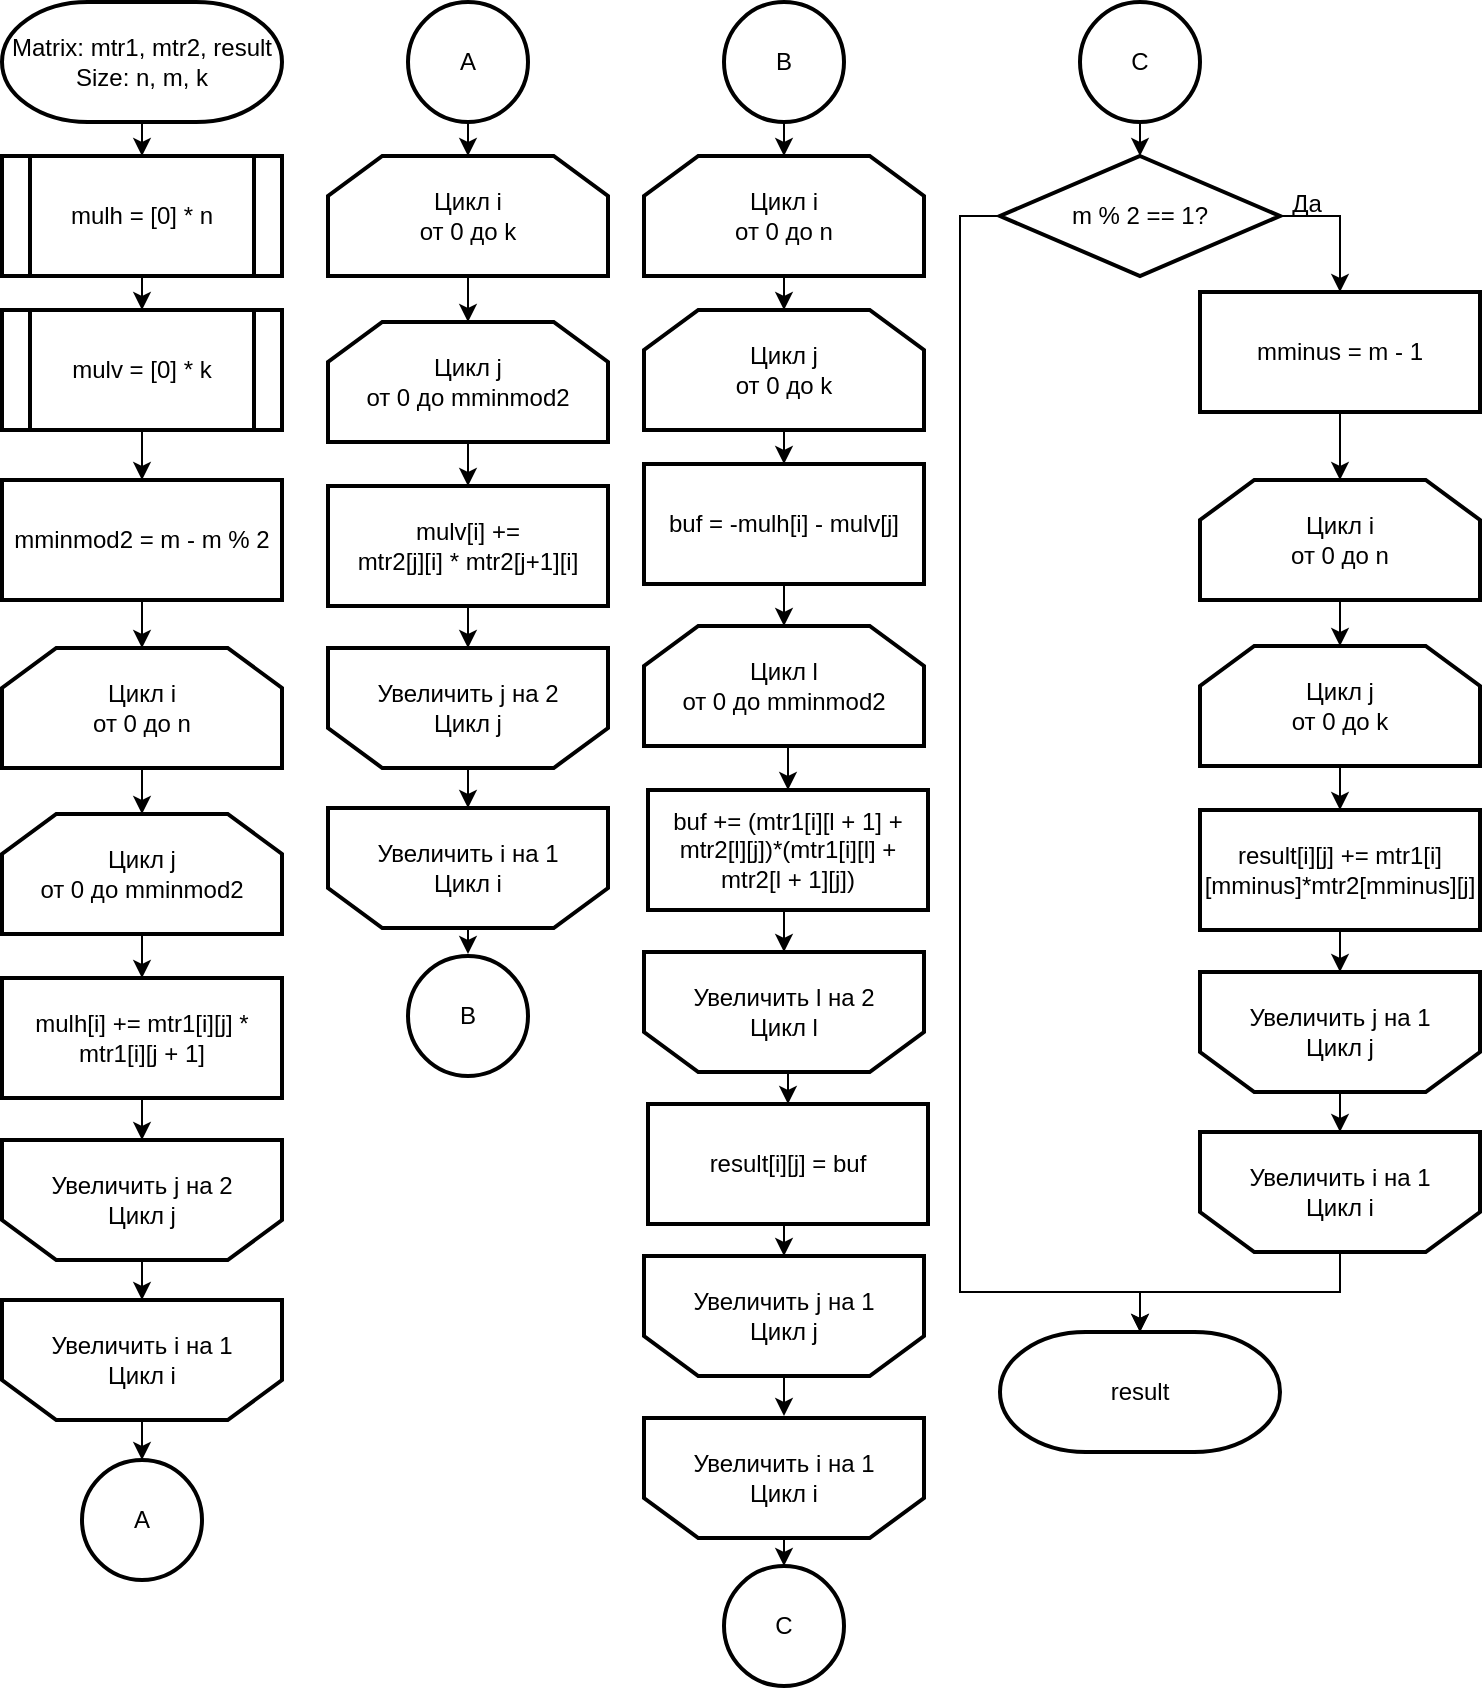 <mxfile version="13.7.6" type="device"><diagram id="QKXoRdTwavApaU0LGdrI" name="Page-1"><mxGraphModel dx="1590" dy="868" grid="0" gridSize="10" guides="1" tooltips="1" connect="1" arrows="1" fold="1" page="1" pageScale="1" pageWidth="827" pageHeight="1169" math="0" shadow="0"><root><mxCell id="0"/><mxCell id="1" parent="0"/><mxCell id="QOlLYADcT2vbqiE25ksJ-1" style="edgeStyle=orthogonalEdgeStyle;rounded=0;orthogonalLoop=1;jettySize=auto;html=1;exitX=0.5;exitY=1;exitDx=0;exitDy=0;exitPerimeter=0;entryX=0.5;entryY=0;entryDx=0;entryDy=0;" edge="1" parent="1" source="QOlLYADcT2vbqiE25ksJ-2"><mxGeometry relative="1" as="geometry"><mxPoint x="113" y="90" as="targetPoint"/></mxGeometry></mxCell><mxCell id="QOlLYADcT2vbqiE25ksJ-2" value="Matrix: mtr1, mtr2, result&lt;br&gt;Size: n, m, k" style="strokeWidth=2;html=1;shape=mxgraph.flowchart.terminator;whiteSpace=wrap;" vertex="1" parent="1"><mxGeometry x="43" y="13" width="140" height="60" as="geometry"/></mxCell><mxCell id="QOlLYADcT2vbqiE25ksJ-3" style="edgeStyle=orthogonalEdgeStyle;rounded=0;orthogonalLoop=1;jettySize=auto;html=1;exitX=0.5;exitY=1;exitDx=0;exitDy=0;exitPerimeter=0;entryX=0.5;entryY=0;entryDx=0;entryDy=0;entryPerimeter=0;" edge="1" parent="1" target="QOlLYADcT2vbqiE25ksJ-7"><mxGeometry relative="1" as="geometry"><mxPoint x="113" y="397" as="sourcePoint"/></mxGeometry></mxCell><mxCell id="QOlLYADcT2vbqiE25ksJ-4" value="Цикл i&lt;br&gt;от 0 до n" style="strokeWidth=2;html=1;shape=stencil(rZVNb4MwDIZ/Ta5VIFpXjlPWnapeetg5pe6ICgkKWbv9+6W4aHwMxrxKHPBreB9sbIUJWWWqBBZzowpg4pnF8cbaMggbXWgfwnCbYWLJMbxgmKwwVFUJqUftrJxW+xwwU3lnT3DRB39z0CYDh65izfhTeOZ6CZlaY4KJtqbqZFr5YKa0Ce/yDzTjiwfEfN5ijMpAKMCD66jf5W1RYPELmRTNI+0IpG5FDfc30uvfSRGNtKZ0r8+KZsK2hLr4gsc9XLKayduReAm1OlIvm60jVDfCEzIoYwso5F6lpzdn383hx68s1XW5B4kmXdgztIau16upBjQOuTYth8d/O/QaeAeLJcGC39mBUgblb6S5rWBiaIM+mIhaHRkjIY/WwcR8HXWe4zkyNroDg1rFc60WvgA=);whiteSpace=wrap;" vertex="1" parent="1"><mxGeometry x="43" y="336" width="140" height="60" as="geometry"/></mxCell><mxCell id="QOlLYADcT2vbqiE25ksJ-5" style="edgeStyle=orthogonalEdgeStyle;rounded=0;orthogonalLoop=1;jettySize=auto;html=1;exitX=0.5;exitY=0;exitDx=0;exitDy=0;exitPerimeter=0;entryX=0.5;entryY=0;entryDx=0;entryDy=0;entryPerimeter=0;" edge="1" parent="1" source="QOlLYADcT2vbqiE25ksJ-6"><mxGeometry relative="1" as="geometry"><mxPoint x="113" y="742" as="targetPoint"/></mxGeometry></mxCell><mxCell id="QOlLYADcT2vbqiE25ksJ-6" value="&lt;span style=&quot;background-color: rgb(255 , 255 , 255)&quot;&gt;Увеличить i на 1&lt;/span&gt;&lt;br&gt;&lt;span style=&quot;background-color: rgb(255 , 255 , 255)&quot;&gt;Цикл i&lt;/span&gt;" style="strokeWidth=2;html=1;shape=stencil(rZVNb4MwDIZ/Ta5VIFpXjlPWnapeetg5pe6ICgkKWbv9+6W4aHwMxrxKHPBreB9sbIUJWWWqBBZzowpg4pnF8cbaMggbXWgfwnCbYWLJMbxgmKwwVFUJqUftrJxW+xwwU3lnT3DRB39z0CYDh65izfhTeOZ6CZlaY4KJtqbqZFr5YKa0Ce/yDzTjiwfEfN5ijMpAKMCD66jf5W1RYPELmRTNI+0IpG5FDfc30uvfSRGNtKZ0r8+KZsK2hLr4gsc9XLKayduReAm1OlIvm60jVDfCEzIoYwso5F6lpzdn383hx68s1XW5B4kmXdgztIau16upBjQOuTYth8d/O/QaeAeLJcGC39mBUgblb6S5rWBiaIM+mIhaHRkjIY/WwcR8HXWe4zkyNroDg1rFc60WvgA=);whiteSpace=wrap;flipV=1;" vertex="1" parent="1"><mxGeometry x="43" y="662" width="140" height="60" as="geometry"/></mxCell><mxCell id="QOlLYADcT2vbqiE25ksJ-7" value="Цикл j&lt;br&gt;от 0 до mminmod2" style="strokeWidth=2;html=1;shape=stencil(rZVNb4MwDIZ/Ta5VIFpXjlPWnapeetg5pe6ICgkKWbv9+6W4aHwMxrxKHPBreB9sbIUJWWWqBBZzowpg4pnF8cbaMggbXWgfwnCbYWLJMbxgmKwwVFUJqUftrJxW+xwwU3lnT3DRB39z0CYDh65izfhTeOZ6CZlaY4KJtqbqZFr5YKa0Ce/yDzTjiwfEfN5ijMpAKMCD66jf5W1RYPELmRTNI+0IpG5FDfc30uvfSRGNtKZ0r8+KZsK2hLr4gsc9XLKayduReAm1OlIvm60jVDfCEzIoYwso5F6lpzdn383hx68s1XW5B4kmXdgztIau16upBjQOuTYth8d/O/QaeAeLJcGC39mBUgblb6S5rWBiaIM+mIhaHRkjIY/WwcR8HXWe4zkyNroDg1rFc60WvgA=);whiteSpace=wrap;" vertex="1" parent="1"><mxGeometry x="43" y="419" width="140" height="60" as="geometry"/></mxCell><mxCell id="QOlLYADcT2vbqiE25ksJ-8" style="edgeStyle=orthogonalEdgeStyle;rounded=0;orthogonalLoop=1;jettySize=auto;html=1;exitX=0.5;exitY=0;exitDx=0;exitDy=0;exitPerimeter=0;entryX=0.5;entryY=1;entryDx=0;entryDy=0;entryPerimeter=0;" edge="1" parent="1" source="QOlLYADcT2vbqiE25ksJ-9" target="QOlLYADcT2vbqiE25ksJ-6"><mxGeometry relative="1" as="geometry"/></mxCell><mxCell id="QOlLYADcT2vbqiE25ksJ-9" value="&lt;span style=&quot;background-color: rgb(255 , 255 , 255)&quot;&gt;Увеличить j на 2&lt;/span&gt;&lt;br&gt;&lt;span style=&quot;background-color: rgb(255 , 255 , 255)&quot;&gt;Цикл j&lt;/span&gt;" style="strokeWidth=2;html=1;shape=stencil(rZVNb4MwDIZ/Ta5VIFpXjlPWnapeetg5pe6ICgkKWbv9+6W4aHwMxrxKHPBreB9sbIUJWWWqBBZzowpg4pnF8cbaMggbXWgfwnCbYWLJMbxgmKwwVFUJqUftrJxW+xwwU3lnT3DRB39z0CYDh65izfhTeOZ6CZlaY4KJtqbqZFr5YKa0Ce/yDzTjiwfEfN5ijMpAKMCD66jf5W1RYPELmRTNI+0IpG5FDfc30uvfSRGNtKZ0r8+KZsK2hLr4gsc9XLKayduReAm1OlIvm60jVDfCEzIoYwso5F6lpzdn383hx68s1XW5B4kmXdgztIau16upBjQOuTYth8d/O/QaeAeLJcGC39mBUgblb6S5rWBiaIM+mIhaHRkjIY/WwcR8HXWe4zkyNroDg1rFc60WvgA=);whiteSpace=wrap;flipV=1;" vertex="1" parent="1"><mxGeometry x="43" y="582" width="140" height="60" as="geometry"/></mxCell><mxCell id="QOlLYADcT2vbqiE25ksJ-10" style="edgeStyle=orthogonalEdgeStyle;rounded=0;orthogonalLoop=1;jettySize=auto;html=1;exitX=0.5;exitY=1;exitDx=0;exitDy=0;exitPerimeter=0;entryX=0.5;entryY=0;entryDx=0;entryDy=0;" edge="1" parent="1" target="QOlLYADcT2vbqiE25ksJ-12"><mxGeometry relative="1" as="geometry"><mxPoint x="113" y="479" as="sourcePoint"/></mxGeometry></mxCell><mxCell id="QOlLYADcT2vbqiE25ksJ-11" style="edgeStyle=orthogonalEdgeStyle;rounded=0;orthogonalLoop=1;jettySize=auto;html=1;exitX=0.5;exitY=0;exitDx=0;exitDy=0;exitPerimeter=0;entryX=0.5;entryY=1;entryDx=0;entryDy=0;entryPerimeter=0;" edge="1" parent="1" target="QOlLYADcT2vbqiE25ksJ-9"><mxGeometry relative="1" as="geometry"><mxPoint x="113" y="561" as="sourcePoint"/></mxGeometry></mxCell><mxCell id="QOlLYADcT2vbqiE25ksJ-12" value="mulh[i] += mtr1[i][j] * mtr1[i][j + 1]" style="whiteSpace=wrap;html=1;strokeWidth=2;" vertex="1" parent="1"><mxGeometry x="43" y="501" width="140" height="60" as="geometry"/></mxCell><mxCell id="QOlLYADcT2vbqiE25ksJ-13" style="edgeStyle=orthogonalEdgeStyle;rounded=0;orthogonalLoop=1;jettySize=auto;html=1;exitX=0.5;exitY=1;exitDx=0;exitDy=0;entryX=0.5;entryY=0;entryDx=0;entryDy=0;" edge="1" parent="1"><mxGeometry relative="1" as="geometry"><mxPoint x="113" y="150" as="sourcePoint"/><mxPoint x="113" y="167" as="targetPoint"/></mxGeometry></mxCell><mxCell id="QOlLYADcT2vbqiE25ksJ-15" value="A" style="ellipse;whiteSpace=wrap;html=1;aspect=fixed;strokeWidth=2;" vertex="1" parent="1"><mxGeometry x="83" y="742" width="60" height="60" as="geometry"/></mxCell><mxCell id="QOlLYADcT2vbqiE25ksJ-16" style="edgeStyle=orthogonalEdgeStyle;rounded=0;orthogonalLoop=1;jettySize=auto;html=1;exitX=0.5;exitY=1;exitDx=0;exitDy=0;entryX=0.5;entryY=0;entryDx=0;entryDy=0;entryPerimeter=0;" edge="1" parent="1" source="QOlLYADcT2vbqiE25ksJ-17" target="QOlLYADcT2vbqiE25ksJ-19"><mxGeometry relative="1" as="geometry"/></mxCell><mxCell id="QOlLYADcT2vbqiE25ksJ-17" value="A" style="ellipse;whiteSpace=wrap;html=1;aspect=fixed;strokeWidth=2;" vertex="1" parent="1"><mxGeometry x="246" y="13" width="60" height="60" as="geometry"/></mxCell><mxCell id="QOlLYADcT2vbqiE25ksJ-18" style="edgeStyle=orthogonalEdgeStyle;rounded=0;orthogonalLoop=1;jettySize=auto;html=1;exitX=0.5;exitY=1;exitDx=0;exitDy=0;exitPerimeter=0;entryX=0.5;entryY=0;entryDx=0;entryDy=0;entryPerimeter=0;" edge="1" parent="1" target="QOlLYADcT2vbqiE25ksJ-22"><mxGeometry relative="1" as="geometry"><mxPoint x="276" y="151" as="sourcePoint"/></mxGeometry></mxCell><mxCell id="QOlLYADcT2vbqiE25ksJ-19" value="Цикл i&lt;br&gt;от 0 до k" style="strokeWidth=2;html=1;shape=stencil(rZVNb4MwDIZ/Ta5VIFpXjlPWnapeetg5pe6ICgkKWbv9+6W4aHwMxrxKHPBreB9sbIUJWWWqBBZzowpg4pnF8cbaMggbXWgfwnCbYWLJMbxgmKwwVFUJqUftrJxW+xwwU3lnT3DRB39z0CYDh65izfhTeOZ6CZlaY4KJtqbqZFr5YKa0Ce/yDzTjiwfEfN5ijMpAKMCD66jf5W1RYPELmRTNI+0IpG5FDfc30uvfSRGNtKZ0r8+KZsK2hLr4gsc9XLKayduReAm1OlIvm60jVDfCEzIoYwso5F6lpzdn383hx68s1XW5B4kmXdgztIau16upBjQOuTYth8d/O/QaeAeLJcGC39mBUgblb6S5rWBiaIM+mIhaHRkjIY/WwcR8HXWe4zkyNroDg1rFc60WvgA=);whiteSpace=wrap;" vertex="1" parent="1"><mxGeometry x="206" y="90" width="140" height="60" as="geometry"/></mxCell><mxCell id="QOlLYADcT2vbqiE25ksJ-20" style="edgeStyle=orthogonalEdgeStyle;rounded=0;orthogonalLoop=1;jettySize=auto;html=1;exitX=0.5;exitY=0;exitDx=0;exitDy=0;exitPerimeter=0;" edge="1" parent="1" source="QOlLYADcT2vbqiE25ksJ-21"><mxGeometry relative="1" as="geometry"><mxPoint x="276" y="489" as="targetPoint"/></mxGeometry></mxCell><mxCell id="QOlLYADcT2vbqiE25ksJ-21" value="&lt;span style=&quot;background-color: rgb(255 , 255 , 255)&quot;&gt;Увеличить i на 1&lt;/span&gt;&lt;br&gt;&lt;span style=&quot;background-color: rgb(255 , 255 , 255)&quot;&gt;Цикл i&lt;/span&gt;" style="strokeWidth=2;html=1;shape=stencil(rZVNb4MwDIZ/Ta5VIFpXjlPWnapeetg5pe6ICgkKWbv9+6W4aHwMxrxKHPBreB9sbIUJWWWqBBZzowpg4pnF8cbaMggbXWgfwnCbYWLJMbxgmKwwVFUJqUftrJxW+xwwU3lnT3DRB39z0CYDh65izfhTeOZ6CZlaY4KJtqbqZFr5YKa0Ce/yDzTjiwfEfN5ijMpAKMCD66jf5W1RYPELmRTNI+0IpG5FDfc30uvfSRGNtKZ0r8+KZsK2hLr4gsc9XLKayduReAm1OlIvm60jVDfCEzIoYwso5F6lpzdn383hx68s1XW5B4kmXdgztIau16upBjQOuTYth8d/O/QaeAeLJcGC39mBUgblb6S5rWBiaIM+mIhaHRkjIY/WwcR8HXWe4zkyNroDg1rFc60WvgA=);whiteSpace=wrap;flipV=1;" vertex="1" parent="1"><mxGeometry x="206" y="416" width="140" height="60" as="geometry"/></mxCell><mxCell id="QOlLYADcT2vbqiE25ksJ-22" value="Цикл j&lt;br&gt;от 0 до mminmod2" style="strokeWidth=2;html=1;shape=stencil(rZVNb4MwDIZ/Ta5VIFpXjlPWnapeetg5pe6ICgkKWbv9+6W4aHwMxrxKHPBreB9sbIUJWWWqBBZzowpg4pnF8cbaMggbXWgfwnCbYWLJMbxgmKwwVFUJqUftrJxW+xwwU3lnT3DRB39z0CYDh65izfhTeOZ6CZlaY4KJtqbqZFr5YKa0Ce/yDzTjiwfEfN5ijMpAKMCD66jf5W1RYPELmRTNI+0IpG5FDfc30uvfSRGNtKZ0r8+KZsK2hLr4gsc9XLKayduReAm1OlIvm60jVDfCEzIoYwso5F6lpzdn383hx68s1XW5B4kmXdgztIau16upBjQOuTYth8d/O/QaeAeLJcGC39mBUgblb6S5rWBiaIM+mIhaHRkjIY/WwcR8HXWe4zkyNroDg1rFc60WvgA=);whiteSpace=wrap;" vertex="1" parent="1"><mxGeometry x="206" y="173" width="140" height="60" as="geometry"/></mxCell><mxCell id="QOlLYADcT2vbqiE25ksJ-23" style="edgeStyle=orthogonalEdgeStyle;rounded=0;orthogonalLoop=1;jettySize=auto;html=1;exitX=0.5;exitY=0;exitDx=0;exitDy=0;exitPerimeter=0;entryX=0.5;entryY=1;entryDx=0;entryDy=0;entryPerimeter=0;" edge="1" parent="1" source="QOlLYADcT2vbqiE25ksJ-24" target="QOlLYADcT2vbqiE25ksJ-21"><mxGeometry relative="1" as="geometry"/></mxCell><mxCell id="QOlLYADcT2vbqiE25ksJ-24" value="&lt;span style=&quot;background-color: rgb(255 , 255 , 255)&quot;&gt;Увеличить j на 2&lt;/span&gt;&lt;br&gt;&lt;span style=&quot;background-color: rgb(255 , 255 , 255)&quot;&gt;Цикл j&lt;/span&gt;" style="strokeWidth=2;html=1;shape=stencil(rZVNb4MwDIZ/Ta5VIFpXjlPWnapeetg5pe6ICgkKWbv9+6W4aHwMxrxKHPBreB9sbIUJWWWqBBZzowpg4pnF8cbaMggbXWgfwnCbYWLJMbxgmKwwVFUJqUftrJxW+xwwU3lnT3DRB39z0CYDh65izfhTeOZ6CZlaY4KJtqbqZFr5YKa0Ce/yDzTjiwfEfN5ijMpAKMCD66jf5W1RYPELmRTNI+0IpG5FDfc30uvfSRGNtKZ0r8+KZsK2hLr4gsc9XLKayduReAm1OlIvm60jVDfCEzIoYwso5F6lpzdn383hx68s1XW5B4kmXdgztIau16upBjQOuTYth8d/O/QaeAeLJcGC39mBUgblb6S5rWBiaIM+mIhaHRkjIY/WwcR8HXWe4zkyNroDg1rFc60WvgA=);whiteSpace=wrap;flipV=1;" vertex="1" parent="1"><mxGeometry x="206" y="336" width="140" height="60" as="geometry"/></mxCell><mxCell id="QOlLYADcT2vbqiE25ksJ-25" style="edgeStyle=orthogonalEdgeStyle;rounded=0;orthogonalLoop=1;jettySize=auto;html=1;exitX=0.5;exitY=1;exitDx=0;exitDy=0;exitPerimeter=0;entryX=0.5;entryY=0;entryDx=0;entryDy=0;" edge="1" parent="1" target="QOlLYADcT2vbqiE25ksJ-27"><mxGeometry relative="1" as="geometry"><mxPoint x="276" y="233" as="sourcePoint"/></mxGeometry></mxCell><mxCell id="QOlLYADcT2vbqiE25ksJ-26" style="edgeStyle=orthogonalEdgeStyle;rounded=0;orthogonalLoop=1;jettySize=auto;html=1;exitX=0.5;exitY=0;exitDx=0;exitDy=0;exitPerimeter=0;entryX=0.5;entryY=1;entryDx=0;entryDy=0;entryPerimeter=0;" edge="1" parent="1" target="QOlLYADcT2vbqiE25ksJ-24"><mxGeometry relative="1" as="geometry"><mxPoint x="276" y="315" as="sourcePoint"/></mxGeometry></mxCell><mxCell id="QOlLYADcT2vbqiE25ksJ-27" value="mulv[i] +=&lt;br&gt;mtr2[j][i] * mtr2[j+1][i]" style="whiteSpace=wrap;html=1;strokeWidth=2;" vertex="1" parent="1"><mxGeometry x="206" y="255" width="140" height="60" as="geometry"/></mxCell><mxCell id="QOlLYADcT2vbqiE25ksJ-28" value="&lt;span&gt;mulh = [0] * n&lt;/span&gt;" style="shape=process;whiteSpace=wrap;html=1;backgroundOutline=1;strokeWidth=2;" vertex="1" parent="1"><mxGeometry x="43" y="90" width="140" height="60" as="geometry"/></mxCell><mxCell id="QOlLYADcT2vbqiE25ksJ-75" style="edgeStyle=orthogonalEdgeStyle;rounded=0;orthogonalLoop=1;jettySize=auto;html=1;exitX=0.5;exitY=1;exitDx=0;exitDy=0;entryX=0.5;entryY=0;entryDx=0;entryDy=0;" edge="1" parent="1" source="QOlLYADcT2vbqiE25ksJ-29" target="QOlLYADcT2vbqiE25ksJ-67"><mxGeometry relative="1" as="geometry"/></mxCell><mxCell id="QOlLYADcT2vbqiE25ksJ-29" value="mulv = [0] * k" style="shape=process;whiteSpace=wrap;html=1;backgroundOutline=1;strokeWidth=2;" vertex="1" parent="1"><mxGeometry x="43" y="167" width="140" height="60" as="geometry"/></mxCell><mxCell id="QOlLYADcT2vbqiE25ksJ-30" value="B" style="ellipse;whiteSpace=wrap;html=1;aspect=fixed;strokeWidth=2;" vertex="1" parent="1"><mxGeometry x="246" y="490" width="60" height="60" as="geometry"/></mxCell><mxCell id="QOlLYADcT2vbqiE25ksJ-31" style="edgeStyle=orthogonalEdgeStyle;rounded=0;orthogonalLoop=1;jettySize=auto;html=1;exitX=0.5;exitY=1;exitDx=0;exitDy=0;entryX=0.5;entryY=0;entryDx=0;entryDy=0;entryPerimeter=0;" edge="1" parent="1" source="QOlLYADcT2vbqiE25ksJ-32" target="QOlLYADcT2vbqiE25ksJ-34"><mxGeometry relative="1" as="geometry"/></mxCell><mxCell id="QOlLYADcT2vbqiE25ksJ-32" value="B" style="ellipse;whiteSpace=wrap;html=1;aspect=fixed;strokeWidth=2;" vertex="1" parent="1"><mxGeometry x="404" y="13" width="60" height="60" as="geometry"/></mxCell><mxCell id="QOlLYADcT2vbqiE25ksJ-33" style="edgeStyle=orthogonalEdgeStyle;rounded=0;orthogonalLoop=1;jettySize=auto;html=1;exitX=0.5;exitY=1;exitDx=0;exitDy=0;exitPerimeter=0;entryX=0.5;entryY=0;entryDx=0;entryDy=0;entryPerimeter=0;" edge="1" parent="1" target="QOlLYADcT2vbqiE25ksJ-38"><mxGeometry relative="1" as="geometry"><mxPoint x="434" y="151" as="sourcePoint"/></mxGeometry></mxCell><mxCell id="QOlLYADcT2vbqiE25ksJ-34" value="Цикл i&lt;br&gt;от 0 до n" style="strokeWidth=2;html=1;shape=stencil(rZVNb4MwDIZ/Ta5VIFpXjlPWnapeetg5pe6ICgkKWbv9+6W4aHwMxrxKHPBreB9sbIUJWWWqBBZzowpg4pnF8cbaMggbXWgfwnCbYWLJMbxgmKwwVFUJqUftrJxW+xwwU3lnT3DRB39z0CYDh65izfhTeOZ6CZlaY4KJtqbqZFr5YKa0Ce/yDzTjiwfEfN5ijMpAKMCD66jf5W1RYPELmRTNI+0IpG5FDfc30uvfSRGNtKZ0r8+KZsK2hLr4gsc9XLKayduReAm1OlIvm60jVDfCEzIoYwso5F6lpzdn383hx68s1XW5B4kmXdgztIau16upBjQOuTYth8d/O/QaeAeLJcGC39mBUgblb6S5rWBiaIM+mIhaHRkjIY/WwcR8HXWe4zkyNroDg1rFc60WvgA=);whiteSpace=wrap;" vertex="1" parent="1"><mxGeometry x="364" y="90" width="140" height="60" as="geometry"/></mxCell><mxCell id="QOlLYADcT2vbqiE25ksJ-35" style="edgeStyle=orthogonalEdgeStyle;rounded=0;orthogonalLoop=1;jettySize=auto;html=1;exitX=0.5;exitY=0;exitDx=0;exitDy=0;exitPerimeter=0;entryX=0.5;entryY=0;entryDx=0;entryDy=0;" edge="1" parent="1" source="QOlLYADcT2vbqiE25ksJ-36" target="QOlLYADcT2vbqiE25ksJ-49"><mxGeometry relative="1" as="geometry"/></mxCell><mxCell id="QOlLYADcT2vbqiE25ksJ-36" value="&lt;span style=&quot;background-color: rgb(255 , 255 , 255)&quot;&gt;Увеличить i на 1&lt;/span&gt;&lt;br&gt;&lt;span style=&quot;background-color: rgb(255 , 255 , 255)&quot;&gt;Цикл i&lt;/span&gt;" style="strokeWidth=2;html=1;shape=stencil(rZVNb4MwDIZ/Ta5VIFpXjlPWnapeetg5pe6ICgkKWbv9+6W4aHwMxrxKHPBreB9sbIUJWWWqBBZzowpg4pnF8cbaMggbXWgfwnCbYWLJMbxgmKwwVFUJqUftrJxW+xwwU3lnT3DRB39z0CYDh65izfhTeOZ6CZlaY4KJtqbqZFr5YKa0Ce/yDzTjiwfEfN5ijMpAKMCD66jf5W1RYPELmRTNI+0IpG5FDfc30uvfSRGNtKZ0r8+KZsK2hLr4gsc9XLKayduReAm1OlIvm60jVDfCEzIoYwso5F6lpzdn383hx68s1XW5B4kmXdgztIau16upBjQOuTYth8d/O/QaeAeLJcGC39mBUgblb6S5rWBiaIM+mIhaHRkjIY/WwcR8HXWe4zkyNroDg1rFc60WvgA=);whiteSpace=wrap;flipV=1;" vertex="1" parent="1"><mxGeometry x="364" y="721" width="140" height="60" as="geometry"/></mxCell><mxCell id="QOlLYADcT2vbqiE25ksJ-37" style="edgeStyle=orthogonalEdgeStyle;rounded=0;orthogonalLoop=1;jettySize=auto;html=1;exitX=0.5;exitY=1;exitDx=0;exitDy=0;exitPerimeter=0;entryX=0.5;entryY=0;entryDx=0;entryDy=0;" edge="1" parent="1" source="QOlLYADcT2vbqiE25ksJ-38" target="QOlLYADcT2vbqiE25ksJ-45"><mxGeometry relative="1" as="geometry"/></mxCell><mxCell id="QOlLYADcT2vbqiE25ksJ-38" value="Цикл j&lt;br&gt;от 0 до k" style="strokeWidth=2;html=1;shape=stencil(rZVNb4MwDIZ/Ta5VIFpXjlPWnapeetg5pe6ICgkKWbv9+6W4aHwMxrxKHPBreB9sbIUJWWWqBBZzowpg4pnF8cbaMggbXWgfwnCbYWLJMbxgmKwwVFUJqUftrJxW+xwwU3lnT3DRB39z0CYDh65izfhTeOZ6CZlaY4KJtqbqZFr5YKa0Ce/yDzTjiwfEfN5ijMpAKMCD66jf5W1RYPELmRTNI+0IpG5FDfc30uvfSRGNtKZ0r8+KZsK2hLr4gsc9XLKayduReAm1OlIvm60jVDfCEzIoYwso5F6lpzdn383hx68s1XW5B4kmXdgztIau16upBjQOuTYth8d/O/QaeAeLJcGC39mBUgblb6S5rWBiaIM+mIhaHRkjIY/WwcR8HXWe4zkyNroDg1rFc60WvgA=);whiteSpace=wrap;" vertex="1" parent="1"><mxGeometry x="364" y="167" width="140" height="60" as="geometry"/></mxCell><mxCell id="QOlLYADcT2vbqiE25ksJ-39" style="edgeStyle=orthogonalEdgeStyle;rounded=0;orthogonalLoop=1;jettySize=auto;html=1;exitX=0.5;exitY=0;exitDx=0;exitDy=0;exitPerimeter=0;entryX=0.5;entryY=1;entryDx=0;entryDy=0;entryPerimeter=0;" edge="1" parent="1" source="QOlLYADcT2vbqiE25ksJ-40"><mxGeometry relative="1" as="geometry"><mxPoint x="434" y="720" as="targetPoint"/></mxGeometry></mxCell><mxCell id="QOlLYADcT2vbqiE25ksJ-40" value="&lt;span style=&quot;background-color: rgb(255 , 255 , 255)&quot;&gt;Увеличить j на 1&lt;/span&gt;&lt;br&gt;&lt;span style=&quot;background-color: rgb(255 , 255 , 255)&quot;&gt;Цикл j&lt;/span&gt;" style="strokeWidth=2;html=1;shape=stencil(rZVNb4MwDIZ/Ta5VIFpXjlPWnapeetg5pe6ICgkKWbv9+6W4aHwMxrxKHPBreB9sbIUJWWWqBBZzowpg4pnF8cbaMggbXWgfwnCbYWLJMbxgmKwwVFUJqUftrJxW+xwwU3lnT3DRB39z0CYDh65izfhTeOZ6CZlaY4KJtqbqZFr5YKa0Ce/yDzTjiwfEfN5ijMpAKMCD66jf5W1RYPELmRTNI+0IpG5FDfc30uvfSRGNtKZ0r8+KZsK2hLr4gsc9XLKayduReAm1OlIvm60jVDfCEzIoYwso5F6lpzdn383hx68s1XW5B4kmXdgztIau16upBjQOuTYth8d/O/QaeAeLJcGC39mBUgblb6S5rWBiaIM+mIhaHRkjIY/WwcR8HXWe4zkyNroDg1rFc60WvgA=);whiteSpace=wrap;flipV=1;" vertex="1" parent="1"><mxGeometry x="364" y="640" width="140" height="60" as="geometry"/></mxCell><mxCell id="QOlLYADcT2vbqiE25ksJ-42" style="edgeStyle=orthogonalEdgeStyle;rounded=0;orthogonalLoop=1;jettySize=auto;html=1;exitX=0.5;exitY=1;exitDx=0;exitDy=0;entryX=0.5;entryY=1;entryDx=0;entryDy=0;entryPerimeter=0;" edge="1" parent="1" source="QOlLYADcT2vbqiE25ksJ-43" target="QOlLYADcT2vbqiE25ksJ-48"><mxGeometry relative="1" as="geometry"/></mxCell><mxCell id="QOlLYADcT2vbqiE25ksJ-43" value="buf += (mtr1[i][l + 1] + mtr2[l][j])*(mtr1[i][l] + mtr2[l + 1][j])" style="whiteSpace=wrap;html=1;strokeWidth=2;" vertex="1" parent="1"><mxGeometry x="366" y="407" width="140" height="60" as="geometry"/></mxCell><mxCell id="QOlLYADcT2vbqiE25ksJ-44" style="edgeStyle=orthogonalEdgeStyle;rounded=0;orthogonalLoop=1;jettySize=auto;html=1;exitX=0.5;exitY=1;exitDx=0;exitDy=0;entryX=0.5;entryY=0;entryDx=0;entryDy=0;entryPerimeter=0;" edge="1" parent="1" source="QOlLYADcT2vbqiE25ksJ-45" target="QOlLYADcT2vbqiE25ksJ-47"><mxGeometry relative="1" as="geometry"/></mxCell><mxCell id="QOlLYADcT2vbqiE25ksJ-45" value="buf = -mulh[i] - mulv[j]" style="whiteSpace=wrap;html=1;strokeWidth=2;" vertex="1" parent="1"><mxGeometry x="364" y="244" width="140" height="60" as="geometry"/></mxCell><mxCell id="QOlLYADcT2vbqiE25ksJ-46" style="edgeStyle=orthogonalEdgeStyle;rounded=0;orthogonalLoop=1;jettySize=auto;html=1;exitX=0.5;exitY=1;exitDx=0;exitDy=0;exitPerimeter=0;entryX=0.5;entryY=0;entryDx=0;entryDy=0;" edge="1" parent="1" source="QOlLYADcT2vbqiE25ksJ-47" target="QOlLYADcT2vbqiE25ksJ-43"><mxGeometry relative="1" as="geometry"/></mxCell><mxCell id="QOlLYADcT2vbqiE25ksJ-47" value="Цикл l&lt;br&gt;от 0 до mminmod2" style="strokeWidth=2;html=1;shape=stencil(rZVNb4MwDIZ/Ta5VIFpXjlPWnapeetg5pe6ICgkKWbv9+6W4aHwMxrxKHPBreB9sbIUJWWWqBBZzowpg4pnF8cbaMggbXWgfwnCbYWLJMbxgmKwwVFUJqUftrJxW+xwwU3lnT3DRB39z0CYDh65izfhTeOZ6CZlaY4KJtqbqZFr5YKa0Ce/yDzTjiwfEfN5ijMpAKMCD66jf5W1RYPELmRTNI+0IpG5FDfc30uvfSRGNtKZ0r8+KZsK2hLr4gsc9XLKayduReAm1OlIvm60jVDfCEzIoYwso5F6lpzdn383hx68s1XW5B4kmXdgztIau16upBjQOuTYth8d/O/QaeAeLJcGC39mBUgblb6S5rWBiaIM+mIhaHRkjIY/WwcR8HXWe4zkyNroDg1rFc60WvgA=);whiteSpace=wrap;" vertex="1" parent="1"><mxGeometry x="364" y="325" width="140" height="60" as="geometry"/></mxCell><mxCell id="QOlLYADcT2vbqiE25ksJ-69" style="edgeStyle=orthogonalEdgeStyle;rounded=0;orthogonalLoop=1;jettySize=auto;html=1;exitX=0.5;exitY=0;exitDx=0;exitDy=0;exitPerimeter=0;entryX=0.5;entryY=0;entryDx=0;entryDy=0;" edge="1" parent="1" source="QOlLYADcT2vbqiE25ksJ-48" target="QOlLYADcT2vbqiE25ksJ-68"><mxGeometry relative="1" as="geometry"/></mxCell><mxCell id="QOlLYADcT2vbqiE25ksJ-48" value="&lt;span style=&quot;background-color: rgb(255 , 255 , 255)&quot;&gt;Увеличить l на 2&lt;/span&gt;&lt;br&gt;&lt;span style=&quot;background-color: rgb(255 , 255 , 255)&quot;&gt;Цикл l&lt;/span&gt;" style="strokeWidth=2;html=1;shape=stencil(rZVNb4MwDIZ/Ta5VIFpXjlPWnapeetg5pe6ICgkKWbv9+6W4aHwMxrxKHPBreB9sbIUJWWWqBBZzowpg4pnF8cbaMggbXWgfwnCbYWLJMbxgmKwwVFUJqUftrJxW+xwwU3lnT3DRB39z0CYDh65izfhTeOZ6CZlaY4KJtqbqZFr5YKa0Ce/yDzTjiwfEfN5ijMpAKMCD66jf5W1RYPELmRTNI+0IpG5FDfc30uvfSRGNtKZ0r8+KZsK2hLr4gsc9XLKayduReAm1OlIvm60jVDfCEzIoYwso5F6lpzdn383hx68s1XW5B4kmXdgztIau16upBjQOuTYth8d/O/QaeAeLJcGC39mBUgblb6S5rWBiaIM+mIhaHRkjIY/WwcR8HXWe4zkyNroDg1rFc60WvgA=);whiteSpace=wrap;flipV=1;" vertex="1" parent="1"><mxGeometry x="364" y="488" width="140" height="60" as="geometry"/></mxCell><mxCell id="QOlLYADcT2vbqiE25ksJ-49" value="C" style="ellipse;whiteSpace=wrap;html=1;aspect=fixed;strokeWidth=2;" vertex="1" parent="1"><mxGeometry x="404" y="795" width="60" height="60" as="geometry"/></mxCell><mxCell id="QOlLYADcT2vbqiE25ksJ-50" style="edgeStyle=orthogonalEdgeStyle;rounded=0;orthogonalLoop=1;jettySize=auto;html=1;exitX=0.5;exitY=1;exitDx=0;exitDy=0;entryX=0.5;entryY=0;entryDx=0;entryDy=0;" edge="1" parent="1" source="QOlLYADcT2vbqiE25ksJ-51" target="QOlLYADcT2vbqiE25ksJ-54"><mxGeometry relative="1" as="geometry"/></mxCell><mxCell id="QOlLYADcT2vbqiE25ksJ-51" value="C" style="ellipse;whiteSpace=wrap;html=1;aspect=fixed;strokeWidth=2;" vertex="1" parent="1"><mxGeometry x="582" y="13" width="60" height="60" as="geometry"/></mxCell><mxCell id="QOlLYADcT2vbqiE25ksJ-73" style="edgeStyle=orthogonalEdgeStyle;rounded=0;orthogonalLoop=1;jettySize=auto;html=1;exitX=1;exitY=0.5;exitDx=0;exitDy=0;" edge="1" parent="1" source="QOlLYADcT2vbqiE25ksJ-54" target="QOlLYADcT2vbqiE25ksJ-71"><mxGeometry relative="1" as="geometry"/></mxCell><mxCell id="QOlLYADcT2vbqiE25ksJ-74" style="edgeStyle=orthogonalEdgeStyle;rounded=0;orthogonalLoop=1;jettySize=auto;html=1;exitX=0;exitY=0.5;exitDx=0;exitDy=0;" edge="1" parent="1" source="QOlLYADcT2vbqiE25ksJ-54" target="QOlLYADcT2vbqiE25ksJ-66"><mxGeometry relative="1" as="geometry"><Array as="points"><mxPoint x="522" y="120"/><mxPoint x="522" y="658"/><mxPoint x="612" y="658"/></Array></mxGeometry></mxCell><mxCell id="QOlLYADcT2vbqiE25ksJ-54" value="m % 2 == 1?" style="rhombus;whiteSpace=wrap;html=1;strokeWidth=2;" vertex="1" parent="1"><mxGeometry x="542" y="90" width="140" height="60" as="geometry"/></mxCell><mxCell id="QOlLYADcT2vbqiE25ksJ-55" style="edgeStyle=orthogonalEdgeStyle;rounded=0;orthogonalLoop=1;jettySize=auto;html=1;exitX=0.5;exitY=1;exitDx=0;exitDy=0;exitPerimeter=0;entryX=0.5;entryY=0;entryDx=0;entryDy=0;entryPerimeter=0;" edge="1" parent="1" target="QOlLYADcT2vbqiE25ksJ-57"><mxGeometry relative="1" as="geometry"><mxPoint x="712" y="313" as="sourcePoint"/></mxGeometry></mxCell><mxCell id="QOlLYADcT2vbqiE25ksJ-56" value="Цикл i&lt;br&gt;от 0 до n" style="strokeWidth=2;html=1;shape=stencil(rZVNb4MwDIZ/Ta5VIFpXjlPWnapeetg5pe6ICgkKWbv9+6W4aHwMxrxKHPBreB9sbIUJWWWqBBZzowpg4pnF8cbaMggbXWgfwnCbYWLJMbxgmKwwVFUJqUftrJxW+xwwU3lnT3DRB39z0CYDh65izfhTeOZ6CZlaY4KJtqbqZFr5YKa0Ce/yDzTjiwfEfN5ijMpAKMCD66jf5W1RYPELmRTNI+0IpG5FDfc30uvfSRGNtKZ0r8+KZsK2hLr4gsc9XLKayduReAm1OlIvm60jVDfCEzIoYwso5F6lpzdn383hx68s1XW5B4kmXdgztIau16upBjQOuTYth8d/O/QaeAeLJcGC39mBUgblb6S5rWBiaIM+mIhaHRkjIY/WwcR8HXWe4zkyNroDg1rFc60WvgA=);whiteSpace=wrap;" vertex="1" parent="1"><mxGeometry x="642" y="252" width="140" height="60" as="geometry"/></mxCell><mxCell id="QOlLYADcT2vbqiE25ksJ-57" value="Цикл j&lt;br&gt;от 0 до k" style="strokeWidth=2;html=1;shape=stencil(rZVNb4MwDIZ/Ta5VIFpXjlPWnapeetg5pe6ICgkKWbv9+6W4aHwMxrxKHPBreB9sbIUJWWWqBBZzowpg4pnF8cbaMggbXWgfwnCbYWLJMbxgmKwwVFUJqUftrJxW+xwwU3lnT3DRB39z0CYDh65izfhTeOZ6CZlaY4KJtqbqZFr5YKa0Ce/yDzTjiwfEfN5ijMpAKMCD66jf5W1RYPELmRTNI+0IpG5FDfc30uvfSRGNtKZ0r8+KZsK2hLr4gsc9XLKayduReAm1OlIvm60jVDfCEzIoYwso5F6lpzdn383hx68s1XW5B4kmXdgztIau16upBjQOuTYth8d/O/QaeAeLJcGC39mBUgblb6S5rWBiaIM+mIhaHRkjIY/WwcR8HXWe4zkyNroDg1rFc60WvgA=);whiteSpace=wrap;" vertex="1" parent="1"><mxGeometry x="642" y="335" width="140" height="60" as="geometry"/></mxCell><mxCell id="QOlLYADcT2vbqiE25ksJ-58" style="edgeStyle=orthogonalEdgeStyle;rounded=0;orthogonalLoop=1;jettySize=auto;html=1;exitX=0.5;exitY=0;exitDx=0;exitDy=0;exitPerimeter=0;entryX=0.5;entryY=1;entryDx=0;entryDy=0;entryPerimeter=0;" edge="1" parent="1" source="QOlLYADcT2vbqiE25ksJ-59" target="QOlLYADcT2vbqiE25ksJ-64"><mxGeometry relative="1" as="geometry"/></mxCell><mxCell id="QOlLYADcT2vbqiE25ksJ-59" value="&lt;span style=&quot;background-color: rgb(255 , 255 , 255)&quot;&gt;Увеличить j на 1&lt;/span&gt;&lt;br&gt;&lt;span style=&quot;background-color: rgb(255 , 255 , 255)&quot;&gt;Цикл j&lt;/span&gt;" style="strokeWidth=2;html=1;shape=stencil(rZVNb4MwDIZ/Ta5VIFpXjlPWnapeetg5pe6ICgkKWbv9+6W4aHwMxrxKHPBreB9sbIUJWWWqBBZzowpg4pnF8cbaMggbXWgfwnCbYWLJMbxgmKwwVFUJqUftrJxW+xwwU3lnT3DRB39z0CYDh65izfhTeOZ6CZlaY4KJtqbqZFr5YKa0Ce/yDzTjiwfEfN5ijMpAKMCD66jf5W1RYPELmRTNI+0IpG5FDfc30uvfSRGNtKZ0r8+KZsK2hLr4gsc9XLKayduReAm1OlIvm60jVDfCEzIoYwso5F6lpzdn383hx68s1XW5B4kmXdgztIau16upBjQOuTYth8d/O/QaeAeLJcGC39mBUgblb6S5rWBiaIM+mIhaHRkjIY/WwcR8HXWe4zkyNroDg1rFc60WvgA=);whiteSpace=wrap;flipV=1;" vertex="1" parent="1"><mxGeometry x="642" y="498" width="140" height="60" as="geometry"/></mxCell><mxCell id="QOlLYADcT2vbqiE25ksJ-60" style="edgeStyle=orthogonalEdgeStyle;rounded=0;orthogonalLoop=1;jettySize=auto;html=1;exitX=0.5;exitY=1;exitDx=0;exitDy=0;exitPerimeter=0;entryX=0.5;entryY=0;entryDx=0;entryDy=0;" edge="1" parent="1" target="QOlLYADcT2vbqiE25ksJ-62"><mxGeometry relative="1" as="geometry"><mxPoint x="712" y="395" as="sourcePoint"/></mxGeometry></mxCell><mxCell id="QOlLYADcT2vbqiE25ksJ-61" style="edgeStyle=orthogonalEdgeStyle;rounded=0;orthogonalLoop=1;jettySize=auto;html=1;exitX=0.5;exitY=0;exitDx=0;exitDy=0;exitPerimeter=0;entryX=0.5;entryY=1;entryDx=0;entryDy=0;entryPerimeter=0;" edge="1" parent="1" target="QOlLYADcT2vbqiE25ksJ-59"><mxGeometry relative="1" as="geometry"><mxPoint x="712" y="477" as="sourcePoint"/></mxGeometry></mxCell><mxCell id="QOlLYADcT2vbqiE25ksJ-62" value="result[i][j] += mtr1[i][mminus]*mtr2[mminus][j]" style="whiteSpace=wrap;html=1;strokeWidth=2;" vertex="1" parent="1"><mxGeometry x="642" y="417" width="140" height="60" as="geometry"/></mxCell><mxCell id="QOlLYADcT2vbqiE25ksJ-72" style="edgeStyle=orthogonalEdgeStyle;rounded=0;orthogonalLoop=1;jettySize=auto;html=1;exitX=0.5;exitY=0;exitDx=0;exitDy=0;exitPerimeter=0;" edge="1" parent="1" source="QOlLYADcT2vbqiE25ksJ-64" target="QOlLYADcT2vbqiE25ksJ-66"><mxGeometry relative="1" as="geometry"/></mxCell><mxCell id="QOlLYADcT2vbqiE25ksJ-64" value="&lt;span style=&quot;background-color: rgb(255 , 255 , 255)&quot;&gt;Увеличить i на 1&lt;/span&gt;&lt;br&gt;&lt;span style=&quot;background-color: rgb(255 , 255 , 255)&quot;&gt;Цикл i&lt;/span&gt;" style="strokeWidth=2;html=1;shape=stencil(rZVNb4MwDIZ/Ta5VIFpXjlPWnapeetg5pe6ICgkKWbv9+6W4aHwMxrxKHPBreB9sbIUJWWWqBBZzowpg4pnF8cbaMggbXWgfwnCbYWLJMbxgmKwwVFUJqUftrJxW+xwwU3lnT3DRB39z0CYDh65izfhTeOZ6CZlaY4KJtqbqZFr5YKa0Ce/yDzTjiwfEfN5ijMpAKMCD66jf5W1RYPELmRTNI+0IpG5FDfc30uvfSRGNtKZ0r8+KZsK2hLr4gsc9XLKayduReAm1OlIvm60jVDfCEzIoYwso5F6lpzdn383hx68s1XW5B4kmXdgztIau16upBjQOuTYth8d/O/QaeAeLJcGC39mBUgblb6S5rWBiaIM+mIhaHRkjIY/WwcR8HXWe4zkyNroDg1rFc60WvgA=);whiteSpace=wrap;flipV=1;" vertex="1" parent="1"><mxGeometry x="642" y="578" width="140" height="60" as="geometry"/></mxCell><mxCell id="QOlLYADcT2vbqiE25ksJ-65" value="Да" style="text;html=1;align=center;verticalAlign=middle;resizable=0;points=[];autosize=1;" vertex="1" parent="1"><mxGeometry x="682" y="105" width="25" height="18" as="geometry"/></mxCell><mxCell id="QOlLYADcT2vbqiE25ksJ-66" value="result" style="strokeWidth=2;html=1;shape=mxgraph.flowchart.terminator;whiteSpace=wrap;" vertex="1" parent="1"><mxGeometry x="542" y="678" width="140" height="60" as="geometry"/></mxCell><mxCell id="QOlLYADcT2vbqiE25ksJ-76" style="edgeStyle=orthogonalEdgeStyle;rounded=0;orthogonalLoop=1;jettySize=auto;html=1;exitX=0.5;exitY=1;exitDx=0;exitDy=0;" edge="1" parent="1" source="QOlLYADcT2vbqiE25ksJ-67" target="QOlLYADcT2vbqiE25ksJ-4"><mxGeometry relative="1" as="geometry"/></mxCell><mxCell id="QOlLYADcT2vbqiE25ksJ-67" value="mminmod2 = m - m % 2" style="whiteSpace=wrap;html=1;strokeWidth=2;" vertex="1" parent="1"><mxGeometry x="43" y="252" width="140" height="60" as="geometry"/></mxCell><mxCell id="QOlLYADcT2vbqiE25ksJ-70" style="edgeStyle=orthogonalEdgeStyle;rounded=0;orthogonalLoop=1;jettySize=auto;html=1;exitX=0.5;exitY=1;exitDx=0;exitDy=0;entryX=0.5;entryY=1;entryDx=0;entryDy=0;entryPerimeter=0;" edge="1" parent="1" source="QOlLYADcT2vbqiE25ksJ-68" target="QOlLYADcT2vbqiE25ksJ-40"><mxGeometry relative="1" as="geometry"/></mxCell><mxCell id="QOlLYADcT2vbqiE25ksJ-68" value="result[i][j] = buf" style="whiteSpace=wrap;html=1;strokeWidth=2;" vertex="1" parent="1"><mxGeometry x="366" y="564" width="140" height="60" as="geometry"/></mxCell><mxCell id="QOlLYADcT2vbqiE25ksJ-77" style="edgeStyle=orthogonalEdgeStyle;rounded=0;orthogonalLoop=1;jettySize=auto;html=1;exitX=0.5;exitY=1;exitDx=0;exitDy=0;entryX=0.5;entryY=0;entryDx=0;entryDy=0;entryPerimeter=0;" edge="1" parent="1" source="QOlLYADcT2vbqiE25ksJ-71" target="QOlLYADcT2vbqiE25ksJ-56"><mxGeometry relative="1" as="geometry"/></mxCell><mxCell id="QOlLYADcT2vbqiE25ksJ-71" value="mminus = m - 1" style="whiteSpace=wrap;html=1;strokeWidth=2;" vertex="1" parent="1"><mxGeometry x="642" y="158" width="140" height="60" as="geometry"/></mxCell></root></mxGraphModel></diagram></mxfile>